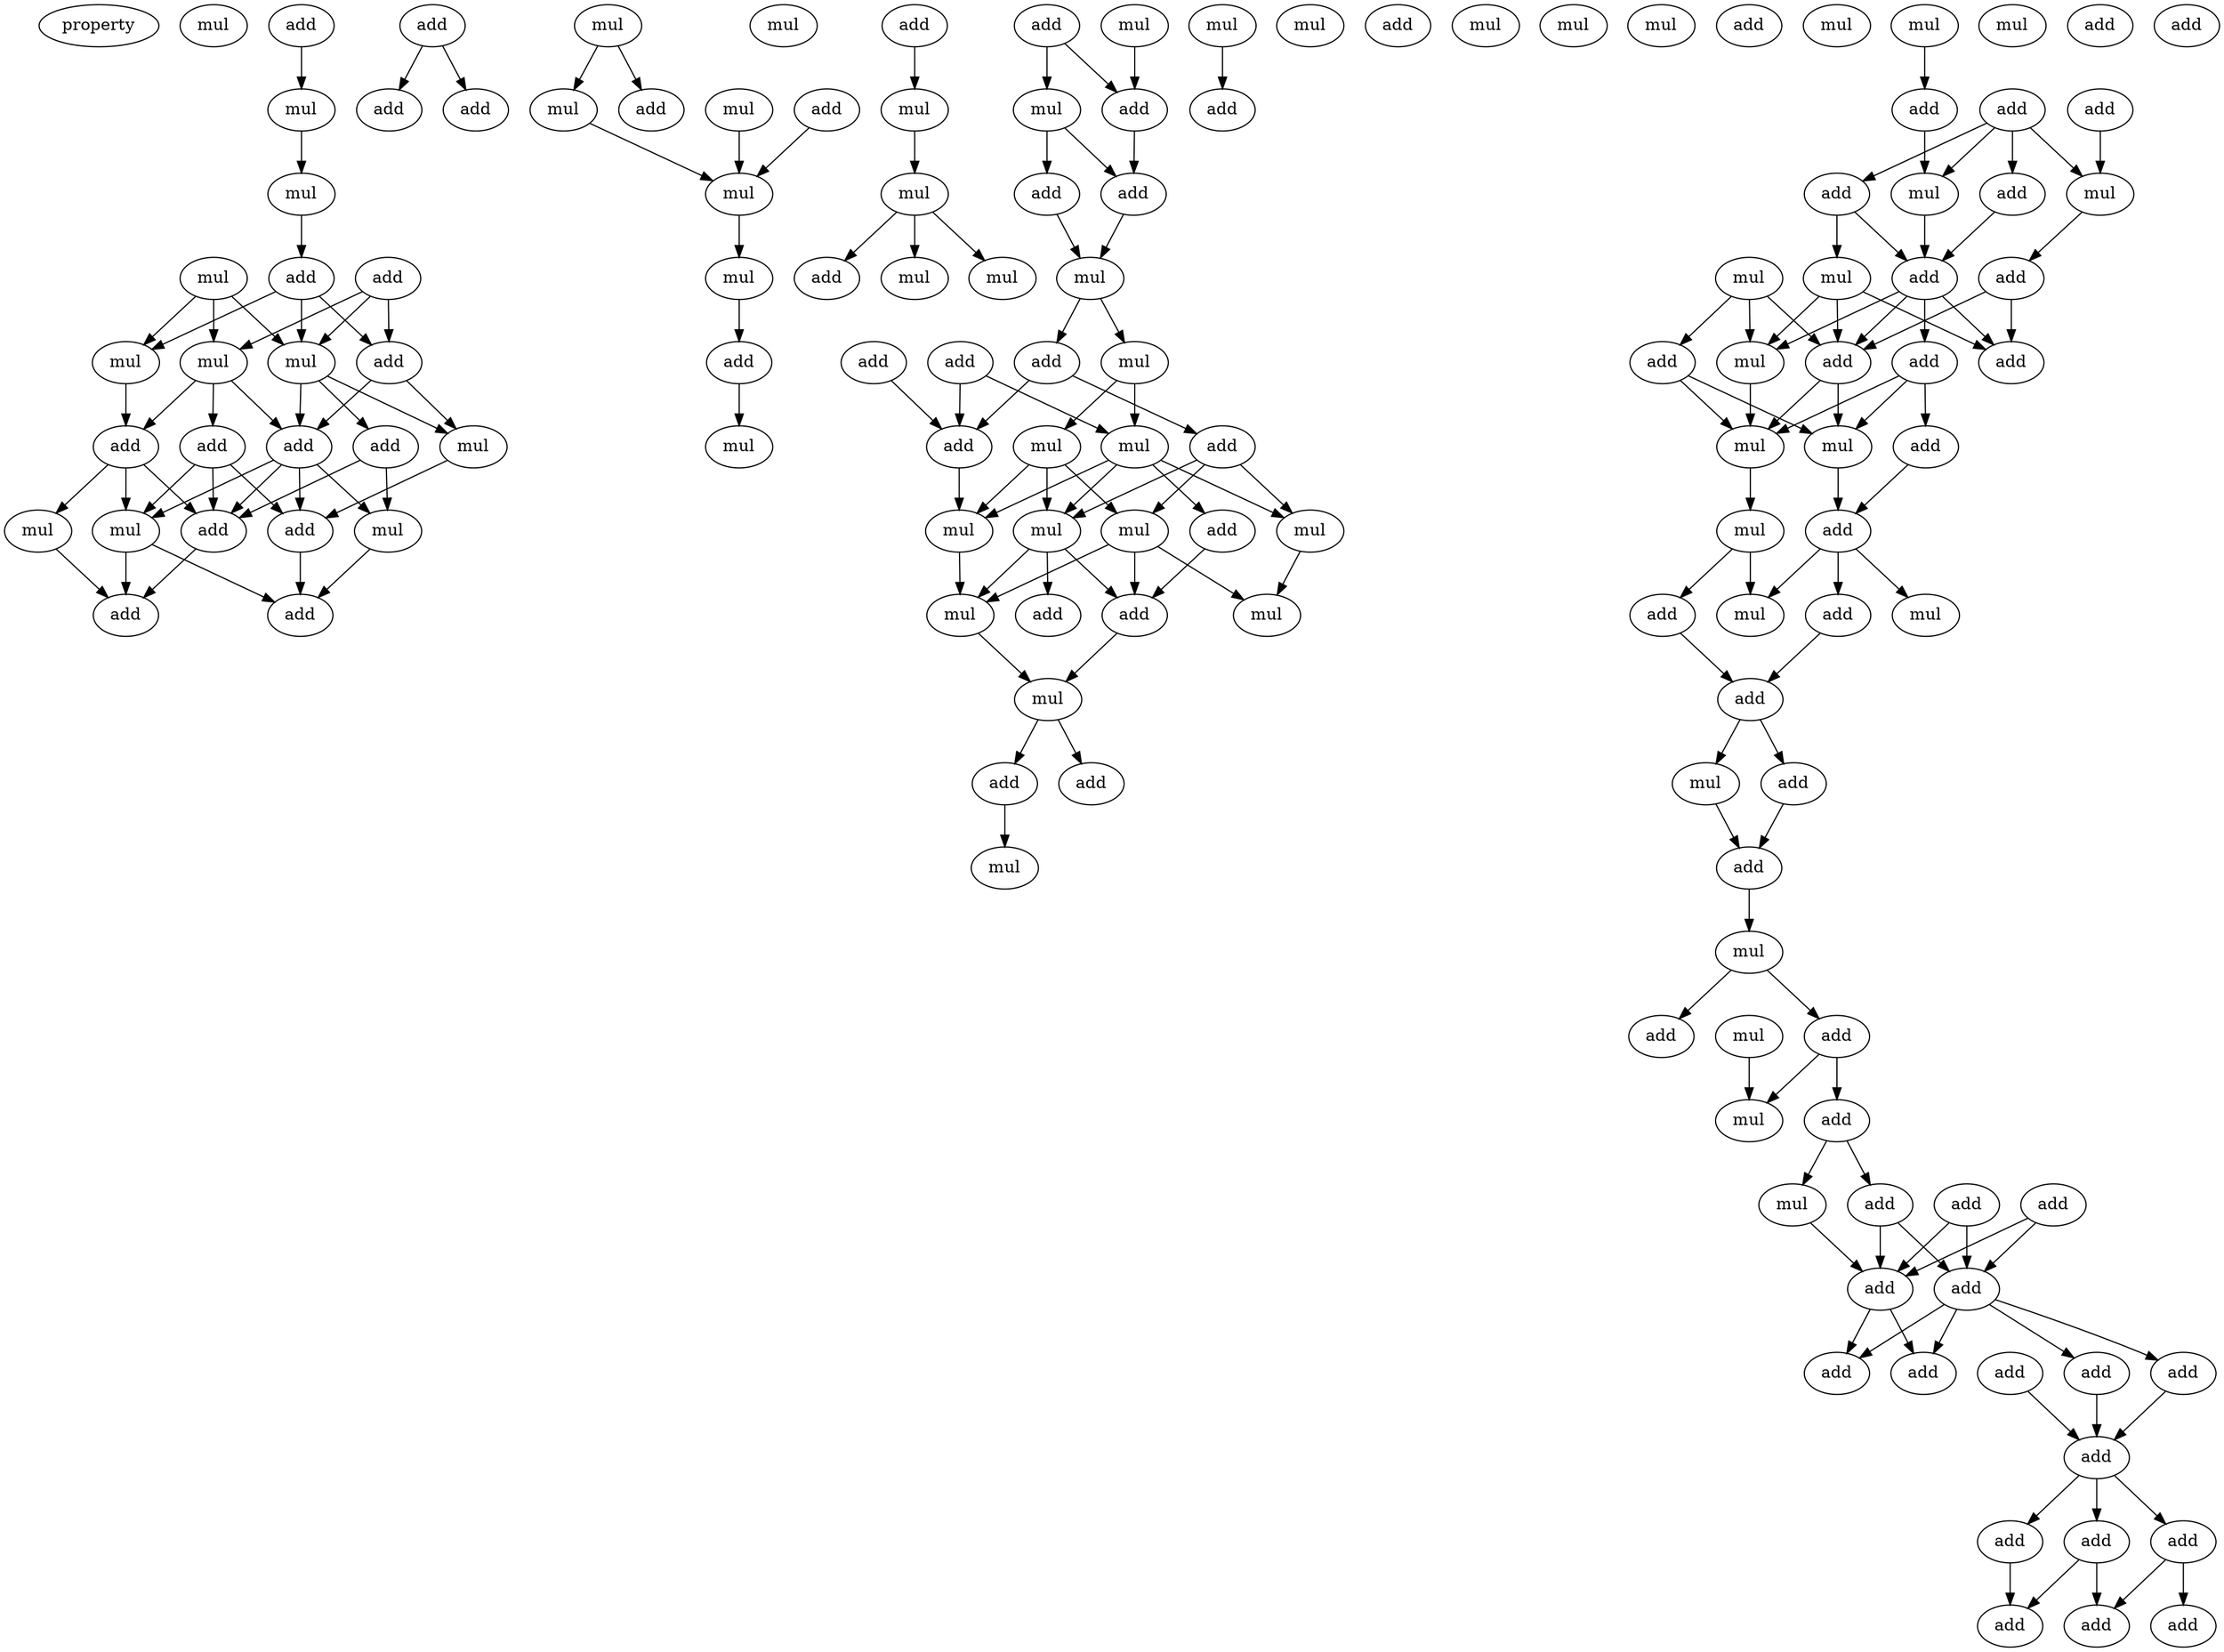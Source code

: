 digraph {
    node [fontcolor=black]
    property [mul=2,lf=1.5]
    0 [ label = mul ];
    1 [ label = add ];
    2 [ label = mul ];
    3 [ label = mul ];
    4 [ label = add ];
    5 [ label = mul ];
    6 [ label = add ];
    7 [ label = mul ];
    8 [ label = add ];
    9 [ label = mul ];
    10 [ label = mul ];
    11 [ label = add ];
    12 [ label = add ];
    13 [ label = mul ];
    14 [ label = add ];
    15 [ label = add ];
    16 [ label = mul ];
    17 [ label = add ];
    18 [ label = mul ];
    19 [ label = add ];
    20 [ label = mul ];
    21 [ label = add ];
    22 [ label = add ];
    23 [ label = add ];
    24 [ label = add ];
    25 [ label = add ];
    26 [ label = mul ];
    27 [ label = mul ];
    28 [ label = mul ];
    29 [ label = add ];
    30 [ label = add ];
    31 [ label = mul ];
    32 [ label = mul ];
    33 [ label = mul ];
    34 [ label = add ];
    35 [ label = add ];
    36 [ label = mul ];
    37 [ label = mul ];
    38 [ label = mul ];
    39 [ label = add ];
    40 [ label = mul ];
    41 [ label = add ];
    42 [ label = mul ];
    43 [ label = mul ];
    44 [ label = mul ];
    45 [ label = add ];
    46 [ label = add ];
    47 [ label = add ];
    48 [ label = mul ];
    49 [ label = add ];
    50 [ label = add ];
    51 [ label = mul ];
    52 [ label = add ];
    53 [ label = add ];
    54 [ label = mul ];
    55 [ label = mul ];
    56 [ label = add ];
    57 [ label = mul ];
    58 [ label = mul ];
    59 [ label = mul ];
    60 [ label = mul ];
    61 [ label = add ];
    62 [ label = mul ];
    63 [ label = add ];
    64 [ label = add ];
    65 [ label = mul ];
    66 [ label = mul ];
    67 [ label = add ];
    68 [ label = mul ];
    69 [ label = mul ];
    70 [ label = add ];
    71 [ label = add ];
    72 [ label = mul ];
    73 [ label = add ];
    74 [ label = mul ];
    75 [ label = mul ];
    76 [ label = mul ];
    77 [ label = add ];
    78 [ label = mul ];
    79 [ label = mul ];
    80 [ label = add ];
    81 [ label = add ];
    82 [ label = add ];
    83 [ label = mul ];
    84 [ label = mul ];
    85 [ label = add ];
    86 [ label = add ];
    87 [ label = mul ];
    88 [ label = mul ];
    89 [ label = add ];
    90 [ label = add ];
    91 [ label = add ];
    92 [ label = add ];
    93 [ label = mul ];
    94 [ label = add ];
    95 [ label = add ];
    96 [ label = mul ];
    97 [ label = mul ];
    98 [ label = add ];
    99 [ label = mul ];
    100 [ label = add ];
    101 [ label = add ];
    102 [ label = add ];
    103 [ label = mul ];
    104 [ label = mul ];
    105 [ label = add ];
    106 [ label = mul ];
    107 [ label = add ];
    108 [ label = mul ];
    109 [ label = add ];
    110 [ label = mul ];
    111 [ label = add ];
    112 [ label = add ];
    113 [ label = add ];
    114 [ label = mul ];
    115 [ label = add ];
    116 [ label = mul ];
    117 [ label = add ];
    118 [ label = add ];
    119 [ label = mul ];
    120 [ label = add ];
    121 [ label = add ];
    122 [ label = add ];
    123 [ label = add ];
    124 [ label = add ];
    125 [ label = add ];
    126 [ label = add ];
    127 [ label = add ];
    128 [ label = add ];
    129 [ label = add ];
    130 [ label = add ];
    131 [ label = add ];
    132 [ label = add ];
    133 [ label = add ];
    134 [ label = add ];
    135 [ label = add ];
    1 -> 2 [ name = 0 ];
    2 -> 3 [ name = 1 ];
    3 -> 6 [ name = 2 ];
    4 -> 7 [ name = 3 ];
    4 -> 8 [ name = 4 ];
    4 -> 9 [ name = 5 ];
    5 -> 7 [ name = 6 ];
    5 -> 9 [ name = 7 ];
    5 -> 10 [ name = 8 ];
    6 -> 8 [ name = 9 ];
    6 -> 9 [ name = 10 ];
    6 -> 10 [ name = 11 ];
    7 -> 11 [ name = 12 ];
    7 -> 12 [ name = 13 ];
    7 -> 15 [ name = 14 ];
    8 -> 11 [ name = 15 ];
    8 -> 13 [ name = 16 ];
    9 -> 11 [ name = 17 ];
    9 -> 13 [ name = 18 ];
    9 -> 14 [ name = 19 ];
    10 -> 12 [ name = 20 ];
    11 -> 16 [ name = 21 ];
    11 -> 17 [ name = 22 ];
    11 -> 19 [ name = 23 ];
    11 -> 20 [ name = 24 ];
    12 -> 16 [ name = 25 ];
    12 -> 18 [ name = 26 ];
    12 -> 19 [ name = 27 ];
    13 -> 17 [ name = 28 ];
    14 -> 19 [ name = 29 ];
    14 -> 20 [ name = 30 ];
    15 -> 16 [ name = 31 ];
    15 -> 17 [ name = 32 ];
    15 -> 19 [ name = 33 ];
    16 -> 21 [ name = 34 ];
    16 -> 22 [ name = 35 ];
    17 -> 22 [ name = 36 ];
    18 -> 21 [ name = 37 ];
    19 -> 21 [ name = 38 ];
    20 -> 22 [ name = 39 ];
    23 -> 24 [ name = 40 ];
    23 -> 25 [ name = 41 ];
    26 -> 27 [ name = 42 ];
    26 -> 29 [ name = 43 ];
    27 -> 31 [ name = 44 ];
    28 -> 31 [ name = 45 ];
    30 -> 31 [ name = 46 ];
    31 -> 32 [ name = 47 ];
    32 -> 35 [ name = 48 ];
    34 -> 36 [ name = 49 ];
    35 -> 37 [ name = 50 ];
    36 -> 38 [ name = 51 ];
    38 -> 39 [ name = 52 ];
    38 -> 42 [ name = 53 ];
    38 -> 43 [ name = 54 ];
    40 -> 45 [ name = 55 ];
    41 -> 44 [ name = 56 ];
    41 -> 45 [ name = 57 ];
    44 -> 46 [ name = 58 ];
    44 -> 47 [ name = 59 ];
    45 -> 46 [ name = 60 ];
    46 -> 48 [ name = 61 ];
    47 -> 48 [ name = 62 ];
    48 -> 49 [ name = 63 ];
    48 -> 51 [ name = 64 ];
    49 -> 53 [ name = 65 ];
    49 -> 56 [ name = 66 ];
    50 -> 53 [ name = 67 ];
    50 -> 55 [ name = 68 ];
    51 -> 54 [ name = 69 ];
    51 -> 55 [ name = 70 ];
    52 -> 53 [ name = 71 ];
    53 -> 58 [ name = 72 ];
    54 -> 57 [ name = 73 ];
    54 -> 58 [ name = 74 ];
    54 -> 60 [ name = 75 ];
    55 -> 57 [ name = 76 ];
    55 -> 58 [ name = 77 ];
    55 -> 59 [ name = 78 ];
    55 -> 61 [ name = 79 ];
    56 -> 57 [ name = 80 ];
    56 -> 59 [ name = 81 ];
    56 -> 60 [ name = 82 ];
    57 -> 62 [ name = 83 ];
    57 -> 63 [ name = 84 ];
    57 -> 64 [ name = 85 ];
    58 -> 62 [ name = 86 ];
    59 -> 65 [ name = 87 ];
    60 -> 62 [ name = 88 ];
    60 -> 63 [ name = 89 ];
    60 -> 65 [ name = 90 ];
    61 -> 63 [ name = 91 ];
    62 -> 66 [ name = 92 ];
    63 -> 66 [ name = 93 ];
    66 -> 67 [ name = 94 ];
    66 -> 71 [ name = 95 ];
    67 -> 72 [ name = 96 ];
    68 -> 73 [ name = 97 ];
    79 -> 80 [ name = 98 ];
    80 -> 83 [ name = 99 ];
    81 -> 83 [ name = 100 ];
    81 -> 84 [ name = 101 ];
    81 -> 85 [ name = 102 ];
    81 -> 86 [ name = 103 ];
    82 -> 84 [ name = 104 ];
    83 -> 89 [ name = 105 ];
    84 -> 90 [ name = 106 ];
    85 -> 89 [ name = 107 ];
    86 -> 88 [ name = 108 ];
    86 -> 89 [ name = 109 ];
    87 -> 91 [ name = 110 ];
    87 -> 92 [ name = 111 ];
    87 -> 93 [ name = 112 ];
    88 -> 91 [ name = 113 ];
    88 -> 93 [ name = 114 ];
    88 -> 94 [ name = 115 ];
    89 -> 91 [ name = 116 ];
    89 -> 93 [ name = 117 ];
    89 -> 94 [ name = 118 ];
    89 -> 95 [ name = 119 ];
    90 -> 91 [ name = 120 ];
    90 -> 94 [ name = 121 ];
    91 -> 96 [ name = 122 ];
    91 -> 97 [ name = 123 ];
    92 -> 96 [ name = 124 ];
    92 -> 97 [ name = 125 ];
    93 -> 96 [ name = 126 ];
    95 -> 96 [ name = 127 ];
    95 -> 97 [ name = 128 ];
    95 -> 98 [ name = 129 ];
    96 -> 99 [ name = 130 ];
    97 -> 100 [ name = 131 ];
    98 -> 100 [ name = 132 ];
    99 -> 101 [ name = 133 ];
    99 -> 104 [ name = 134 ];
    100 -> 102 [ name = 135 ];
    100 -> 103 [ name = 136 ];
    100 -> 104 [ name = 137 ];
    101 -> 105 [ name = 138 ];
    102 -> 105 [ name = 139 ];
    105 -> 106 [ name = 140 ];
    105 -> 107 [ name = 141 ];
    106 -> 109 [ name = 142 ];
    107 -> 109 [ name = 143 ];
    109 -> 110 [ name = 144 ];
    110 -> 111 [ name = 145 ];
    110 -> 112 [ name = 146 ];
    111 -> 115 [ name = 147 ];
    111 -> 116 [ name = 148 ];
    114 -> 116 [ name = 149 ];
    115 -> 117 [ name = 150 ];
    115 -> 119 [ name = 151 ];
    117 -> 121 [ name = 152 ];
    117 -> 122 [ name = 153 ];
    118 -> 121 [ name = 154 ];
    118 -> 122 [ name = 155 ];
    119 -> 121 [ name = 156 ];
    120 -> 121 [ name = 157 ];
    120 -> 122 [ name = 158 ];
    121 -> 125 [ name = 159 ];
    121 -> 127 [ name = 160 ];
    122 -> 123 [ name = 161 ];
    122 -> 125 [ name = 162 ];
    122 -> 126 [ name = 163 ];
    122 -> 127 [ name = 164 ];
    123 -> 128 [ name = 165 ];
    124 -> 128 [ name = 166 ];
    126 -> 128 [ name = 167 ];
    128 -> 129 [ name = 168 ];
    128 -> 130 [ name = 169 ];
    128 -> 131 [ name = 170 ];
    129 -> 135 [ name = 171 ];
    130 -> 132 [ name = 172 ];
    130 -> 133 [ name = 173 ];
    131 -> 133 [ name = 174 ];
    131 -> 135 [ name = 175 ];
}
